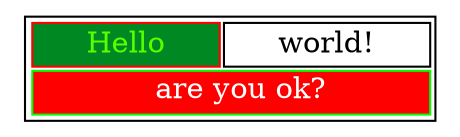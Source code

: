 digraph MyGraph {
    a [shape=plaintext,label=<
      <table>
        <tr>
          <td color="#ff0000" bgcolor="#008822"><font color="#55ff00">Hello</font></td>
          <td>world!</td>
        </tr>
        <tr>
          <td colspan="2" color="#00ff00" bgcolor="#ff0000">
            <font color="#ffffff">are you ok?</font>
          </td>
        </tr>
      </table>
    >]
}